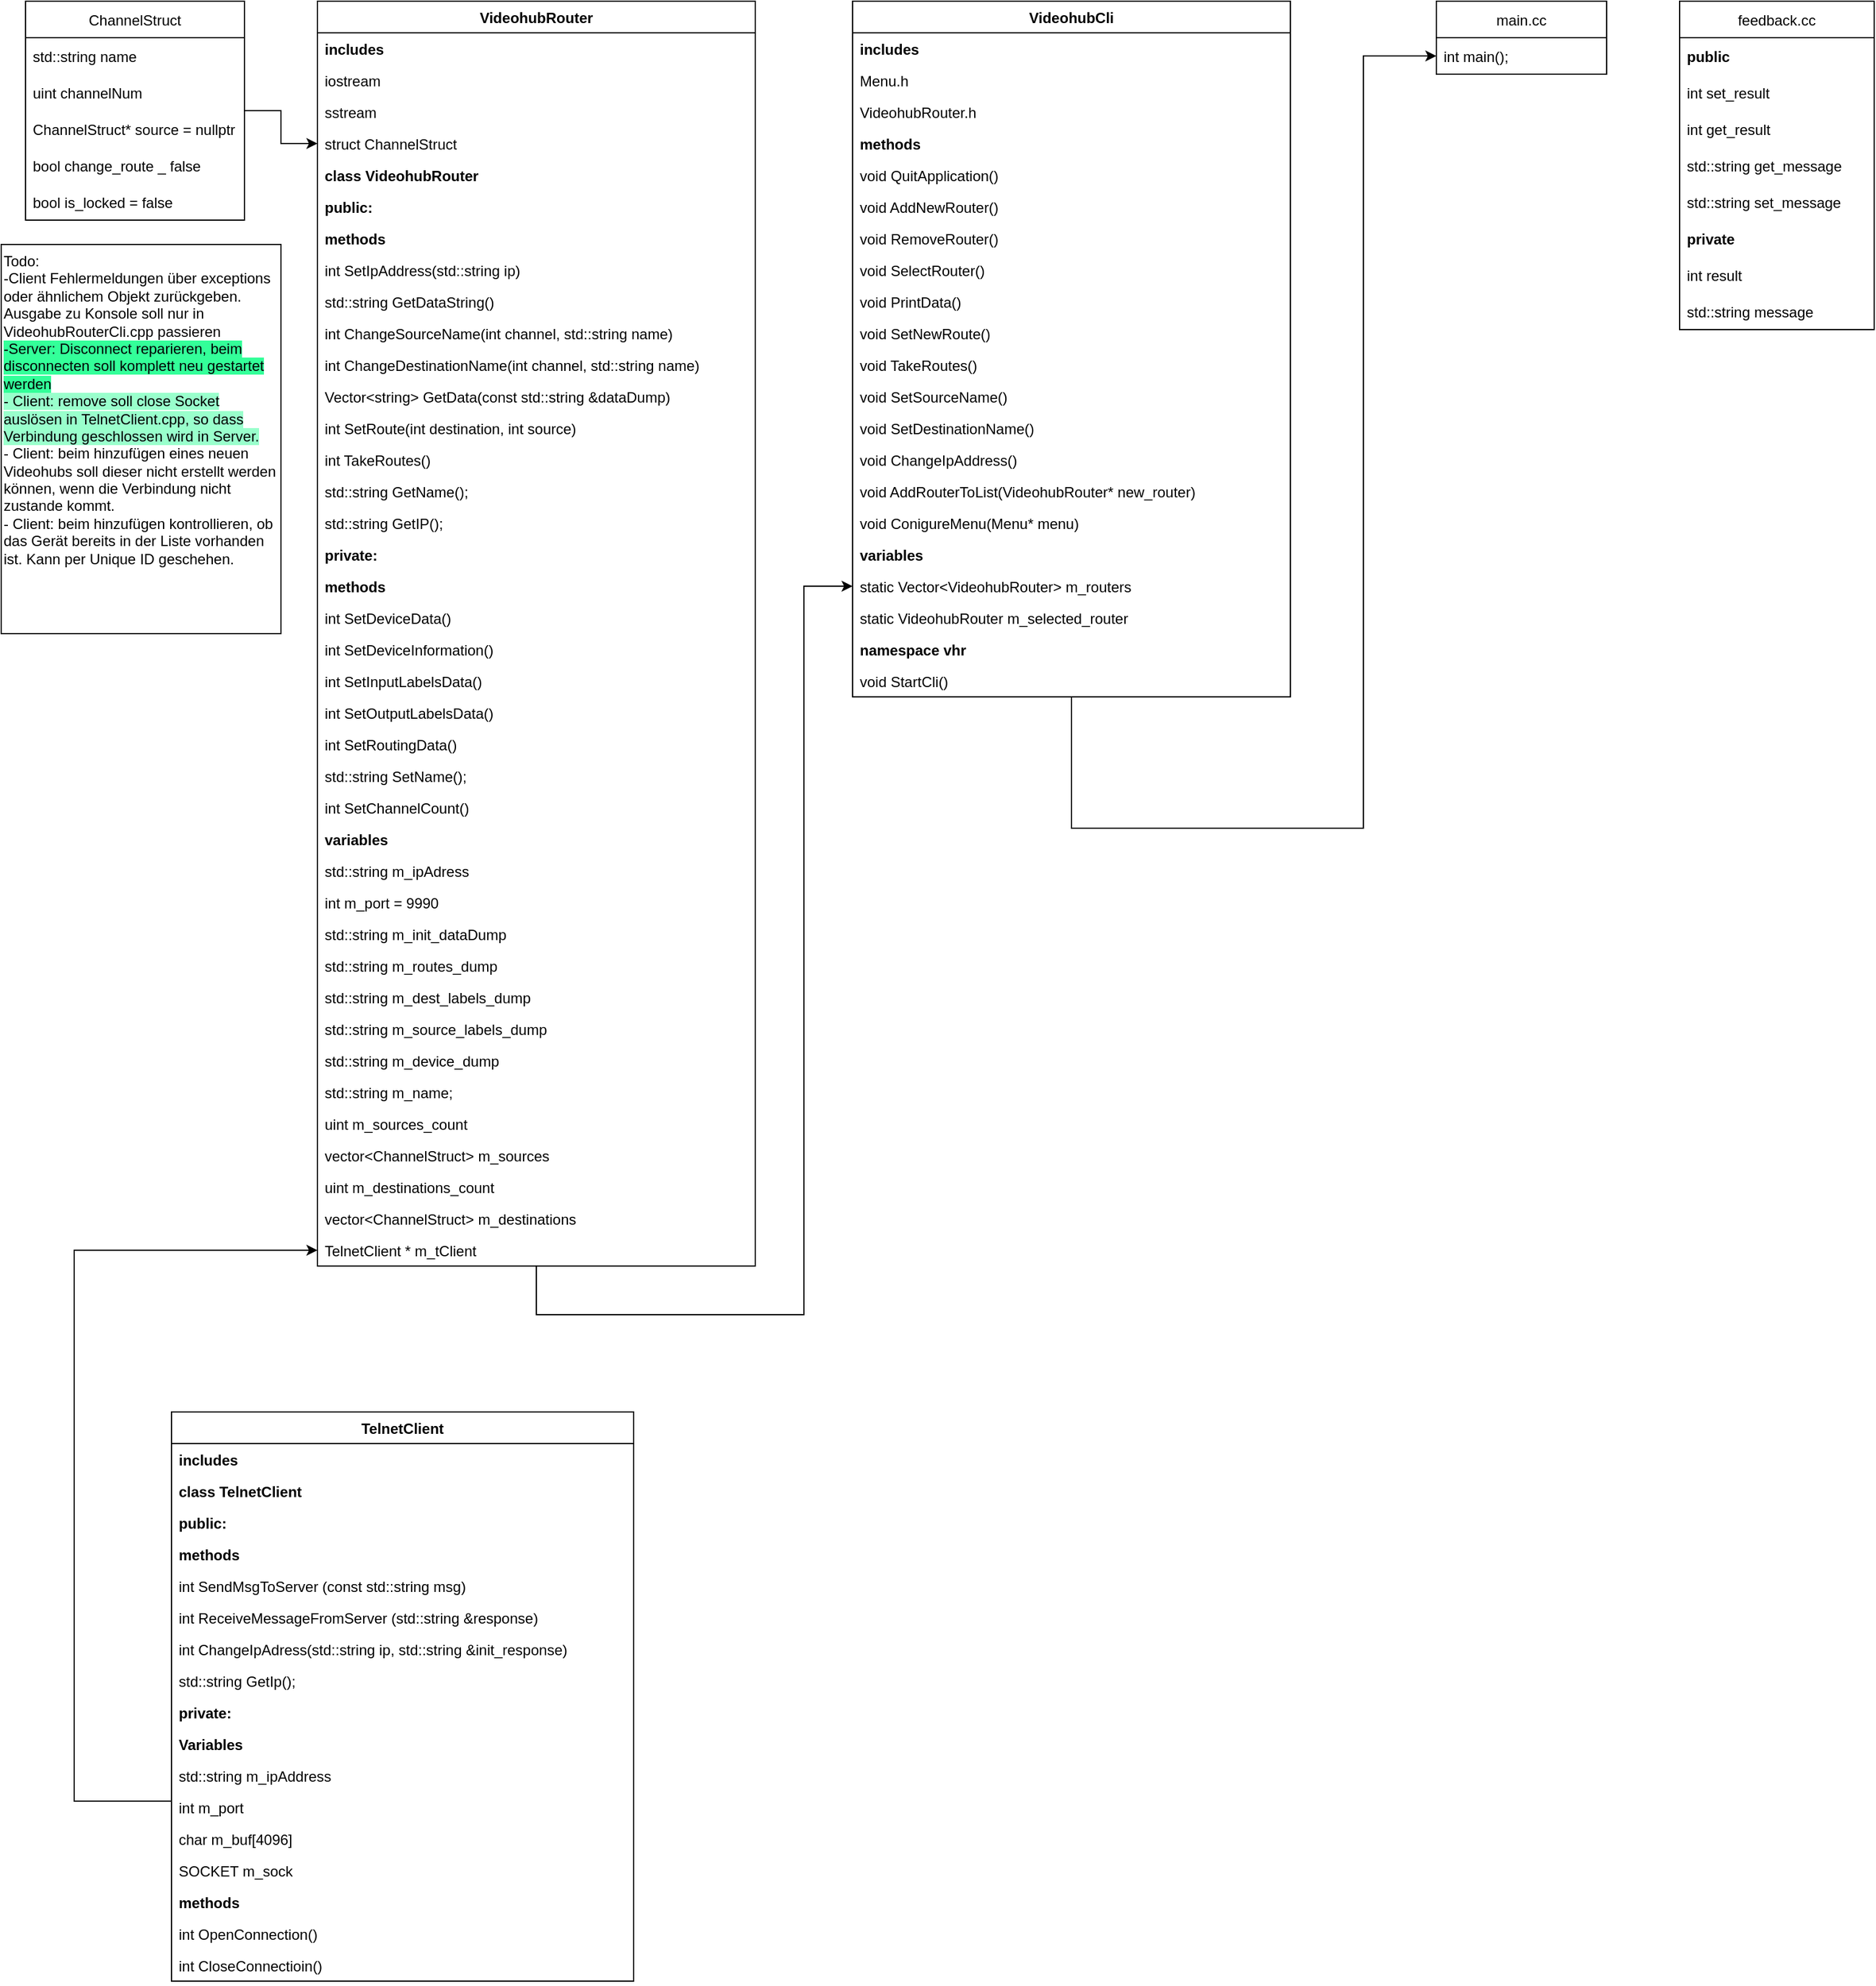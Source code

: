 <mxfile version="16.5.1" type="device"><diagram id="ykU1hyP5thKxNDC0RhFQ" name="Page-1"><mxGraphModel dx="1422" dy="875" grid="1" gridSize="10" guides="1" tooltips="1" connect="1" arrows="1" fold="1" page="1" pageScale="1" pageWidth="1169" pageHeight="827" math="0" shadow="0"><root><mxCell id="0"/><mxCell id="1" parent="0"/><mxCell id="18-_SEhVYtZvqgIXjSBs-38" style="edgeStyle=orthogonalEdgeStyle;rounded=0;orthogonalLoop=1;jettySize=auto;html=1;" parent="1" source="8yOpbQHNtgbXSREpfG2Z-11" target="pxwbifPuT74W0pTxCj95-5" edge="1"><mxGeometry relative="1" as="geometry"><Array as="points"><mxPoint x="460" y="1120"/><mxPoint x="680" y="1120"/><mxPoint x="680" y="521"/></Array></mxGeometry></mxCell><mxCell id="8yOpbQHNtgbXSREpfG2Z-11" value="VideohubRouter" style="swimlane;fontStyle=1;align=center;verticalAlign=top;childLayout=stackLayout;horizontal=1;startSize=26;horizontalStack=0;resizeParent=1;resizeParentMax=0;resizeLast=0;collapsible=1;marginBottom=0;strokeColor=default;" parent="1" vertex="1"><mxGeometry x="280" y="40" width="360" height="1040" as="geometry"/></mxCell><mxCell id="18-_SEhVYtZvqgIXjSBs-16" value="includes" style="text;strokeColor=none;fillColor=none;align=left;verticalAlign=top;spacingLeft=4;spacingRight=4;overflow=hidden;rotatable=0;points=[[0,0.5],[1,0.5]];portConstraint=eastwest;fontStyle=1" parent="8yOpbQHNtgbXSREpfG2Z-11" vertex="1"><mxGeometry y="26" width="360" height="26" as="geometry"/></mxCell><mxCell id="18-_SEhVYtZvqgIXjSBs-17" value="iostream" style="text;strokeColor=none;fillColor=none;align=left;verticalAlign=top;spacingLeft=4;spacingRight=4;overflow=hidden;rotatable=0;points=[[0,0.5],[1,0.5]];portConstraint=eastwest;" parent="8yOpbQHNtgbXSREpfG2Z-11" vertex="1"><mxGeometry y="52" width="360" height="26" as="geometry"/></mxCell><mxCell id="18-_SEhVYtZvqgIXjSBs-18" value="sstream" style="text;strokeColor=none;fillColor=none;align=left;verticalAlign=top;spacingLeft=4;spacingRight=4;overflow=hidden;rotatable=0;points=[[0,0.5],[1,0.5]];portConstraint=eastwest;" parent="8yOpbQHNtgbXSREpfG2Z-11" vertex="1"><mxGeometry y="78" width="360" height="26" as="geometry"/></mxCell><mxCell id="18-_SEhVYtZvqgIXjSBs-36" value="struct ChannelStruct" style="text;strokeColor=none;fillColor=none;align=left;verticalAlign=top;spacingLeft=4;spacingRight=4;overflow=hidden;rotatable=0;points=[[0,0.5],[1,0.5]];portConstraint=eastwest;" parent="8yOpbQHNtgbXSREpfG2Z-11" vertex="1"><mxGeometry y="104" width="360" height="26" as="geometry"/></mxCell><mxCell id="18-_SEhVYtZvqgIXjSBs-15" value="class VideohubRouter" style="text;strokeColor=none;fillColor=none;align=left;verticalAlign=top;spacingLeft=4;spacingRight=4;overflow=hidden;rotatable=0;points=[[0,0.5],[1,0.5]];portConstraint=eastwest;fontStyle=1" parent="8yOpbQHNtgbXSREpfG2Z-11" vertex="1"><mxGeometry y="130" width="360" height="26" as="geometry"/></mxCell><mxCell id="pxwbifPuT74W0pTxCj95-14" value="public:" style="text;strokeColor=none;fillColor=none;align=left;verticalAlign=top;spacingLeft=4;spacingRight=4;overflow=hidden;rotatable=0;points=[[0,0.5],[1,0.5]];portConstraint=eastwest;fontStyle=1" parent="8yOpbQHNtgbXSREpfG2Z-11" vertex="1"><mxGeometry y="156" width="360" height="26" as="geometry"/></mxCell><mxCell id="18-_SEhVYtZvqgIXjSBs-20" value="methods" style="text;strokeColor=none;fillColor=none;align=left;verticalAlign=top;spacingLeft=4;spacingRight=4;overflow=hidden;rotatable=0;points=[[0,0.5],[1,0.5]];portConstraint=eastwest;fontStyle=1" parent="8yOpbQHNtgbXSREpfG2Z-11" vertex="1"><mxGeometry y="182" width="360" height="26" as="geometry"/></mxCell><mxCell id="O0NouLecPmsKj3MVPIk5-7" value="int SetIpAddress(std::string ip)" style="text;strokeColor=none;fillColor=none;align=left;verticalAlign=top;spacingLeft=4;spacingRight=4;overflow=hidden;rotatable=0;points=[[0,0.5],[1,0.5]];portConstraint=eastwest;" parent="8yOpbQHNtgbXSREpfG2Z-11" vertex="1"><mxGeometry y="208" width="360" height="26" as="geometry"/></mxCell><mxCell id="8yOpbQHNtgbXSREpfG2Z-14" value="std::string GetDataString()" style="text;strokeColor=none;fillColor=none;align=left;verticalAlign=top;spacingLeft=4;spacingRight=4;overflow=hidden;rotatable=0;points=[[0,0.5],[1,0.5]];portConstraint=eastwest;" parent="8yOpbQHNtgbXSREpfG2Z-11" vertex="1"><mxGeometry y="234" width="360" height="26" as="geometry"/></mxCell><mxCell id="8yOpbQHNtgbXSREpfG2Z-20" value="int ChangeSourceName(int channel, std::string name)" style="text;strokeColor=none;fillColor=none;align=left;verticalAlign=top;spacingLeft=4;spacingRight=4;overflow=hidden;rotatable=0;points=[[0,0.5],[1,0.5]];portConstraint=eastwest;" parent="8yOpbQHNtgbXSREpfG2Z-11" vertex="1"><mxGeometry y="260" width="360" height="26" as="geometry"/></mxCell><mxCell id="8yOpbQHNtgbXSREpfG2Z-21" value="int ChangeDestinationName(int channel, std::string name)" style="text;strokeColor=none;fillColor=none;align=left;verticalAlign=top;spacingLeft=4;spacingRight=4;overflow=hidden;rotatable=0;points=[[0,0.5],[1,0.5]];portConstraint=eastwest;" parent="8yOpbQHNtgbXSREpfG2Z-11" vertex="1"><mxGeometry y="286" width="360" height="26" as="geometry"/></mxCell><mxCell id="8yOpbQHNtgbXSREpfG2Z-17" value="Vector&lt;string&gt; GetData(const std::string &amp;dataDump)" style="text;strokeColor=none;fillColor=none;align=left;verticalAlign=top;spacingLeft=4;spacingRight=4;overflow=hidden;rotatable=0;points=[[0,0.5],[1,0.5]];portConstraint=eastwest;" parent="8yOpbQHNtgbXSREpfG2Z-11" vertex="1"><mxGeometry y="312" width="360" height="26" as="geometry"/></mxCell><mxCell id="8yOpbQHNtgbXSREpfG2Z-22" value="int SetRoute(int destination, int source)" style="text;strokeColor=none;fillColor=none;align=left;verticalAlign=top;spacingLeft=4;spacingRight=4;overflow=hidden;rotatable=0;points=[[0,0.5],[1,0.5]];portConstraint=eastwest;" parent="8yOpbQHNtgbXSREpfG2Z-11" vertex="1"><mxGeometry y="338" width="360" height="26" as="geometry"/></mxCell><mxCell id="yAgr9NkNMyT6lo6V3sA5-1" value="int TakeRoutes()" style="text;strokeColor=none;fillColor=none;align=left;verticalAlign=top;spacingLeft=4;spacingRight=4;overflow=hidden;rotatable=0;points=[[0,0.5],[1,0.5]];portConstraint=eastwest;" parent="8yOpbQHNtgbXSREpfG2Z-11" vertex="1"><mxGeometry y="364" width="360" height="26" as="geometry"/></mxCell><mxCell id="O0NouLecPmsKj3MVPIk5-5" value="std::string GetName();" style="text;strokeColor=none;fillColor=none;align=left;verticalAlign=top;spacingLeft=4;spacingRight=4;overflow=hidden;rotatable=0;points=[[0,0.5],[1,0.5]];portConstraint=eastwest;" parent="8yOpbQHNtgbXSREpfG2Z-11" vertex="1"><mxGeometry y="390" width="360" height="26" as="geometry"/></mxCell><mxCell id="O0NouLecPmsKj3MVPIk5-6" value="std::string GetIP();" style="text;strokeColor=none;fillColor=none;align=left;verticalAlign=top;spacingLeft=4;spacingRight=4;overflow=hidden;rotatable=0;points=[[0,0.5],[1,0.5]];portConstraint=eastwest;" parent="8yOpbQHNtgbXSREpfG2Z-11" vertex="1"><mxGeometry y="416" width="360" height="26" as="geometry"/></mxCell><mxCell id="pxwbifPuT74W0pTxCj95-12" value="private:" style="text;strokeColor=none;fillColor=none;align=left;verticalAlign=top;spacingLeft=4;spacingRight=4;overflow=hidden;rotatable=0;points=[[0,0.5],[1,0.5]];portConstraint=eastwest;fontStyle=1;horizontal=1;" parent="8yOpbQHNtgbXSREpfG2Z-11" vertex="1"><mxGeometry y="442" width="360" height="26" as="geometry"/></mxCell><mxCell id="18-_SEhVYtZvqgIXjSBs-21" value="methods" style="text;strokeColor=none;fillColor=none;align=left;verticalAlign=top;spacingLeft=4;spacingRight=4;overflow=hidden;rotatable=0;points=[[0,0.5],[1,0.5]];portConstraint=eastwest;fontStyle=1" parent="8yOpbQHNtgbXSREpfG2Z-11" vertex="1"><mxGeometry y="468" width="360" height="26" as="geometry"/></mxCell><mxCell id="O0NouLecPmsKj3MVPIk5-8" value="int SetDeviceData()" style="text;strokeColor=none;fillColor=none;align=left;verticalAlign=top;spacingLeft=4;spacingRight=4;overflow=hidden;rotatable=0;points=[[0,0.5],[1,0.5]];portConstraint=eastwest;" parent="8yOpbQHNtgbXSREpfG2Z-11" vertex="1"><mxGeometry y="494" width="360" height="26" as="geometry"/></mxCell><mxCell id="8yOpbQHNtgbXSREpfG2Z-19" value="int SetDeviceInformation()   " style="text;strokeColor=none;fillColor=none;align=left;verticalAlign=top;spacingLeft=4;spacingRight=4;overflow=hidden;rotatable=0;points=[[0,0.5],[1,0.5]];portConstraint=eastwest;" parent="8yOpbQHNtgbXSREpfG2Z-11" vertex="1"><mxGeometry y="520" width="360" height="26" as="geometry"/></mxCell><mxCell id="8yOpbQHNtgbXSREpfG2Z-18" value="int SetInputLabelsData()    " style="text;strokeColor=none;fillColor=none;align=left;verticalAlign=top;spacingLeft=4;spacingRight=4;overflow=hidden;rotatable=0;points=[[0,0.5],[1,0.5]];portConstraint=eastwest;" parent="8yOpbQHNtgbXSREpfG2Z-11" vertex="1"><mxGeometry y="546" width="360" height="26" as="geometry"/></mxCell><mxCell id="O0NouLecPmsKj3MVPIk5-3" value="int SetOutputLabelsData()" style="text;strokeColor=none;fillColor=none;align=left;verticalAlign=top;spacingLeft=4;spacingRight=4;overflow=hidden;rotatable=0;points=[[0,0.5],[1,0.5]];portConstraint=eastwest;" parent="8yOpbQHNtgbXSREpfG2Z-11" vertex="1"><mxGeometry y="572" width="360" height="26" as="geometry"/></mxCell><mxCell id="KjCeIIz_0rtk9NLpmSg2-22" value="int SetRoutingData()" style="text;strokeColor=none;fillColor=none;align=left;verticalAlign=top;spacingLeft=4;spacingRight=4;overflow=hidden;rotatable=0;points=[[0,0.5],[1,0.5]];portConstraint=eastwest;" parent="8yOpbQHNtgbXSREpfG2Z-11" vertex="1"><mxGeometry y="598" width="360" height="26" as="geometry"/></mxCell><mxCell id="O0NouLecPmsKj3MVPIk5-4" value="std::string SetName();" style="text;strokeColor=none;fillColor=none;align=left;verticalAlign=top;spacingLeft=4;spacingRight=4;overflow=hidden;rotatable=0;points=[[0,0.5],[1,0.5]];portConstraint=eastwest;" parent="8yOpbQHNtgbXSREpfG2Z-11" vertex="1"><mxGeometry y="624" width="360" height="26" as="geometry"/></mxCell><mxCell id="ev2O1Qmvms9-q4OphPrt-3" value="int SetChannelCount()" style="text;strokeColor=none;fillColor=none;align=left;verticalAlign=top;spacingLeft=4;spacingRight=4;overflow=hidden;rotatable=0;points=[[0,0.5],[1,0.5]];portConstraint=eastwest;" parent="8yOpbQHNtgbXSREpfG2Z-11" vertex="1"><mxGeometry y="650" width="360" height="26" as="geometry"/></mxCell><mxCell id="18-_SEhVYtZvqgIXjSBs-19" value="variables" style="text;strokeColor=none;fillColor=none;align=left;verticalAlign=top;spacingLeft=4;spacingRight=4;overflow=hidden;rotatable=0;points=[[0,0.5],[1,0.5]];portConstraint=eastwest;fontStyle=1" parent="8yOpbQHNtgbXSREpfG2Z-11" vertex="1"><mxGeometry y="676" width="360" height="26" as="geometry"/></mxCell><mxCell id="8yOpbQHNtgbXSREpfG2Z-16" value="std::string m_ipAdress" style="text;strokeColor=none;fillColor=none;align=left;verticalAlign=top;spacingLeft=4;spacingRight=4;overflow=hidden;rotatable=0;points=[[0,0.5],[1,0.5]];portConstraint=eastwest;" parent="8yOpbQHNtgbXSREpfG2Z-11" vertex="1"><mxGeometry y="702" width="360" height="26" as="geometry"/></mxCell><mxCell id="18-_SEhVYtZvqgIXjSBs-22" value="int m_port = 9990" style="text;strokeColor=none;fillColor=none;align=left;verticalAlign=top;spacingLeft=4;spacingRight=4;overflow=hidden;rotatable=0;points=[[0,0.5],[1,0.5]];portConstraint=eastwest;" parent="8yOpbQHNtgbXSREpfG2Z-11" vertex="1"><mxGeometry y="728" width="360" height="26" as="geometry"/></mxCell><mxCell id="pxwbifPuT74W0pTxCj95-10" value="std::string m_init_dataDump" style="text;strokeColor=none;fillColor=none;align=left;verticalAlign=top;spacingLeft=4;spacingRight=4;overflow=hidden;rotatable=0;points=[[0,0.5],[1,0.5]];portConstraint=eastwest;" parent="8yOpbQHNtgbXSREpfG2Z-11" vertex="1"><mxGeometry y="754" width="360" height="26" as="geometry"/></mxCell><mxCell id="18-_SEhVYtZvqgIXjSBs-23" value="std::string m_routes_dump" style="text;strokeColor=none;fillColor=none;align=left;verticalAlign=top;spacingLeft=4;spacingRight=4;overflow=hidden;rotatable=0;points=[[0,0.5],[1,0.5]];portConstraint=eastwest;" parent="8yOpbQHNtgbXSREpfG2Z-11" vertex="1"><mxGeometry y="780" width="360" height="26" as="geometry"/></mxCell><mxCell id="18-_SEhVYtZvqgIXjSBs-24" value="std::string m_dest_labels_dump" style="text;strokeColor=none;fillColor=none;align=left;verticalAlign=top;spacingLeft=4;spacingRight=4;overflow=hidden;rotatable=0;points=[[0,0.5],[1,0.5]];portConstraint=eastwest;" parent="8yOpbQHNtgbXSREpfG2Z-11" vertex="1"><mxGeometry y="806" width="360" height="26" as="geometry"/></mxCell><mxCell id="18-_SEhVYtZvqgIXjSBs-25" value="std::string m_source_labels_dump" style="text;strokeColor=none;fillColor=none;align=left;verticalAlign=top;spacingLeft=4;spacingRight=4;overflow=hidden;rotatable=0;points=[[0,0.5],[1,0.5]];portConstraint=eastwest;" parent="8yOpbQHNtgbXSREpfG2Z-11" vertex="1"><mxGeometry y="832" width="360" height="26" as="geometry"/></mxCell><mxCell id="18-_SEhVYtZvqgIXjSBs-26" value="std::string m_device_dump" style="text;strokeColor=none;fillColor=none;align=left;verticalAlign=top;spacingLeft=4;spacingRight=4;overflow=hidden;rotatable=0;points=[[0,0.5],[1,0.5]];portConstraint=eastwest;" parent="8yOpbQHNtgbXSREpfG2Z-11" vertex="1"><mxGeometry y="858" width="360" height="26" as="geometry"/></mxCell><mxCell id="O0NouLecPmsKj3MVPIk5-2" value="std::string m_name;" style="text;strokeColor=none;fillColor=none;align=left;verticalAlign=top;spacingLeft=4;spacingRight=4;overflow=hidden;rotatable=0;points=[[0,0.5],[1,0.5]];portConstraint=eastwest;" parent="8yOpbQHNtgbXSREpfG2Z-11" vertex="1"><mxGeometry y="884" width="360" height="26" as="geometry"/></mxCell><mxCell id="O0NouLecPmsKj3MVPIk5-1" value="uint m_sources_count" style="text;strokeColor=none;fillColor=none;align=left;verticalAlign=top;spacingLeft=4;spacingRight=4;overflow=hidden;rotatable=0;points=[[0,0.5],[1,0.5]];portConstraint=eastwest;" parent="8yOpbQHNtgbXSREpfG2Z-11" vertex="1"><mxGeometry y="910" width="360" height="26" as="geometry"/></mxCell><mxCell id="8yOpbQHNtgbXSREpfG2Z-12" value="vector&lt;ChannelStruct&gt; m_sources" style="text;strokeColor=none;fillColor=none;align=left;verticalAlign=top;spacingLeft=4;spacingRight=4;overflow=hidden;rotatable=0;points=[[0,0.5],[1,0.5]];portConstraint=eastwest;" parent="8yOpbQHNtgbXSREpfG2Z-11" vertex="1"><mxGeometry y="936" width="360" height="26" as="geometry"/></mxCell><mxCell id="18-_SEhVYtZvqgIXjSBs-27" value="uint m_destinations_count" style="text;strokeColor=none;fillColor=none;align=left;verticalAlign=top;spacingLeft=4;spacingRight=4;overflow=hidden;rotatable=0;points=[[0,0.5],[1,0.5]];portConstraint=eastwest;" parent="8yOpbQHNtgbXSREpfG2Z-11" vertex="1"><mxGeometry y="962" width="360" height="26" as="geometry"/></mxCell><mxCell id="8yOpbQHNtgbXSREpfG2Z-15" value="vector&lt;ChannelStruct&gt; m_destinations" style="text;strokeColor=none;fillColor=none;align=left;verticalAlign=top;spacingLeft=4;spacingRight=4;overflow=hidden;rotatable=0;points=[[0,0.5],[1,0.5]];portConstraint=eastwest;" parent="8yOpbQHNtgbXSREpfG2Z-11" vertex="1"><mxGeometry y="988" width="360" height="26" as="geometry"/></mxCell><mxCell id="KjCeIIz_0rtk9NLpmSg2-1" value="TelnetClient * m_tClient" style="text;strokeColor=none;fillColor=none;align=left;verticalAlign=top;spacingLeft=4;spacingRight=4;overflow=hidden;rotatable=0;points=[[0,0.5],[1,0.5]];portConstraint=eastwest;" parent="8yOpbQHNtgbXSREpfG2Z-11" vertex="1"><mxGeometry y="1014" width="360" height="26" as="geometry"/></mxCell><mxCell id="TjM9CQ6Uu7dQB8Ya_MV4-5" style="edgeStyle=orthogonalEdgeStyle;rounded=0;orthogonalLoop=1;jettySize=auto;html=1;" parent="1" source="pxwbifPuT74W0pTxCj95-4" target="TjM9CQ6Uu7dQB8Ya_MV4-4" edge="1"><mxGeometry relative="1" as="geometry"><mxPoint x="900" y="210" as="targetPoint"/><Array as="points"><mxPoint x="900" y="720"/><mxPoint x="1140" y="720"/><mxPoint x="1140" y="85"/></Array></mxGeometry></mxCell><mxCell id="pxwbifPuT74W0pTxCj95-4" value="VideohubCli" style="swimlane;fontStyle=1;align=center;verticalAlign=top;childLayout=stackLayout;horizontal=1;startSize=26;horizontalStack=0;resizeParent=1;resizeParentMax=0;resizeLast=0;collapsible=1;marginBottom=0;" parent="1" vertex="1"><mxGeometry x="720" y="40" width="360" height="572" as="geometry"/></mxCell><mxCell id="18-_SEhVYtZvqgIXjSBs-12" value="includes" style="text;strokeColor=none;fillColor=none;align=left;verticalAlign=top;spacingLeft=4;spacingRight=4;overflow=hidden;rotatable=0;points=[[0,0.5],[1,0.5]];portConstraint=eastwest;fontStyle=1" parent="pxwbifPuT74W0pTxCj95-4" vertex="1"><mxGeometry y="26" width="360" height="26" as="geometry"/></mxCell><mxCell id="18-_SEhVYtZvqgIXjSBs-14" value="Menu.h" style="text;strokeColor=none;fillColor=none;align=left;verticalAlign=top;spacingLeft=4;spacingRight=4;overflow=hidden;rotatable=0;points=[[0,0.5],[1,0.5]];portConstraint=eastwest;" parent="pxwbifPuT74W0pTxCj95-4" vertex="1"><mxGeometry y="52" width="360" height="26" as="geometry"/></mxCell><mxCell id="18-_SEhVYtZvqgIXjSBs-13" value="VideohubRouter.h" style="text;strokeColor=none;fillColor=none;align=left;verticalAlign=top;spacingLeft=4;spacingRight=4;overflow=hidden;rotatable=0;points=[[0,0.5],[1,0.5]];portConstraint=eastwest;" parent="pxwbifPuT74W0pTxCj95-4" vertex="1"><mxGeometry y="78" width="360" height="26" as="geometry"/></mxCell><mxCell id="18-_SEhVYtZvqgIXjSBs-9" value="methods" style="text;strokeColor=none;fillColor=none;align=left;verticalAlign=top;spacingLeft=4;spacingRight=4;overflow=hidden;rotatable=0;points=[[0,0.5],[1,0.5]];portConstraint=eastwest;fontStyle=1" parent="pxwbifPuT74W0pTxCj95-4" vertex="1"><mxGeometry y="104" width="360" height="26" as="geometry"/></mxCell><mxCell id="18-_SEhVYtZvqgIXjSBs-8" value="void QuitApplication()" style="text;strokeColor=none;fillColor=none;align=left;verticalAlign=top;spacingLeft=4;spacingRight=4;overflow=hidden;rotatable=0;points=[[0,0.5],[1,0.5]];portConstraint=eastwest;" parent="pxwbifPuT74W0pTxCj95-4" vertex="1"><mxGeometry y="130" width="360" height="26" as="geometry"/></mxCell><mxCell id="pxwbifPuT74W0pTxCj95-8" value="void AddNewRouter()" style="text;strokeColor=none;fillColor=none;align=left;verticalAlign=top;spacingLeft=4;spacingRight=4;overflow=hidden;rotatable=0;points=[[0,0.5],[1,0.5]];portConstraint=eastwest;" parent="pxwbifPuT74W0pTxCj95-4" vertex="1"><mxGeometry y="156" width="360" height="26" as="geometry"/></mxCell><mxCell id="yAgr9NkNMyT6lo6V3sA5-4" value="void RemoveRouter()" style="text;strokeColor=none;fillColor=none;align=left;verticalAlign=top;spacingLeft=4;spacingRight=4;overflow=hidden;rotatable=0;points=[[0,0.5],[1,0.5]];portConstraint=eastwest;" parent="pxwbifPuT74W0pTxCj95-4" vertex="1"><mxGeometry y="182" width="360" height="26" as="geometry"/></mxCell><mxCell id="KjCeIIz_0rtk9NLpmSg2-17" value="void SelectRouter()" style="text;strokeColor=none;fillColor=none;align=left;verticalAlign=top;spacingLeft=4;spacingRight=4;overflow=hidden;rotatable=0;points=[[0,0.5],[1,0.5]];portConstraint=eastwest;" parent="pxwbifPuT74W0pTxCj95-4" vertex="1"><mxGeometry y="208" width="360" height="26" as="geometry"/></mxCell><mxCell id="pxwbifPuT74W0pTxCj95-7" value="void PrintData()" style="text;strokeColor=none;fillColor=none;align=left;verticalAlign=top;spacingLeft=4;spacingRight=4;overflow=hidden;rotatable=0;points=[[0,0.5],[1,0.5]];portConstraint=eastwest;" parent="pxwbifPuT74W0pTxCj95-4" vertex="1"><mxGeometry y="234" width="360" height="26" as="geometry"/></mxCell><mxCell id="yAgr9NkNMyT6lo6V3sA5-2" value="void SetNewRoute()" style="text;strokeColor=none;fillColor=none;align=left;verticalAlign=top;spacingLeft=4;spacingRight=4;overflow=hidden;rotatable=0;points=[[0,0.5],[1,0.5]];portConstraint=eastwest;" parent="pxwbifPuT74W0pTxCj95-4" vertex="1"><mxGeometry y="260" width="360" height="26" as="geometry"/></mxCell><mxCell id="ev2O1Qmvms9-q4OphPrt-4" value="void TakeRoutes()" style="text;align=left;verticalAlign=top;spacingLeft=4;spacingRight=4;overflow=hidden;rotatable=0;points=[[0,0.5],[1,0.5]];portConstraint=eastwest;" parent="pxwbifPuT74W0pTxCj95-4" vertex="1"><mxGeometry y="286" width="360" height="26" as="geometry"/></mxCell><mxCell id="KjCeIIz_0rtk9NLpmSg2-18" value="void SetSourceName()" style="text;strokeColor=none;fillColor=none;align=left;verticalAlign=top;spacingLeft=4;spacingRight=4;overflow=hidden;rotatable=0;points=[[0,0.5],[1,0.5]];portConstraint=eastwest;" parent="pxwbifPuT74W0pTxCj95-4" vertex="1"><mxGeometry y="312" width="360" height="26" as="geometry"/></mxCell><mxCell id="KjCeIIz_0rtk9NLpmSg2-19" value="void SetDestinationName()" style="text;strokeColor=none;fillColor=none;align=left;verticalAlign=top;spacingLeft=4;spacingRight=4;overflow=hidden;rotatable=0;points=[[0,0.5],[1,0.5]];portConstraint=eastwest;" parent="pxwbifPuT74W0pTxCj95-4" vertex="1"><mxGeometry y="338" width="360" height="26" as="geometry"/></mxCell><mxCell id="ev2O1Qmvms9-q4OphPrt-1" value="void ChangeIpAddress()" style="text;strokeColor=none;fillColor=none;align=left;verticalAlign=top;spacingLeft=4;spacingRight=4;overflow=hidden;rotatable=0;points=[[0,0.5],[1,0.5]];portConstraint=eastwest;" parent="pxwbifPuT74W0pTxCj95-4" vertex="1"><mxGeometry y="364" width="360" height="26" as="geometry"/></mxCell><mxCell id="18-_SEhVYtZvqgIXjSBs-4" value="void AddRouterToList(VideohubRouter* new_router)" style="text;strokeColor=none;fillColor=none;align=left;verticalAlign=top;spacingLeft=4;spacingRight=4;overflow=hidden;rotatable=0;points=[[0,0.5],[1,0.5]];portConstraint=eastwest;" parent="pxwbifPuT74W0pTxCj95-4" vertex="1"><mxGeometry y="390" width="360" height="26" as="geometry"/></mxCell><mxCell id="18-_SEhVYtZvqgIXjSBs-5" value="void ConigureMenu(Menu* menu)" style="text;strokeColor=none;fillColor=none;align=left;verticalAlign=top;spacingLeft=4;spacingRight=4;overflow=hidden;rotatable=0;points=[[0,0.5],[1,0.5]];portConstraint=eastwest;" parent="pxwbifPuT74W0pTxCj95-4" vertex="1"><mxGeometry y="416" width="360" height="26" as="geometry"/></mxCell><mxCell id="18-_SEhVYtZvqgIXjSBs-10" value="variables" style="text;strokeColor=none;fillColor=none;align=left;verticalAlign=top;spacingLeft=4;spacingRight=4;overflow=hidden;rotatable=0;points=[[0,0.5],[1,0.5]];portConstraint=eastwest;fontStyle=1" parent="pxwbifPuT74W0pTxCj95-4" vertex="1"><mxGeometry y="442" width="360" height="26" as="geometry"/></mxCell><mxCell id="pxwbifPuT74W0pTxCj95-5" value="static Vector&lt;VideohubRouter&gt; m_routers" style="text;strokeColor=none;fillColor=none;align=left;verticalAlign=top;spacingLeft=4;spacingRight=4;overflow=hidden;rotatable=0;points=[[0,0.5],[1,0.5]];portConstraint=eastwest;" parent="pxwbifPuT74W0pTxCj95-4" vertex="1"><mxGeometry y="468" width="360" height="26" as="geometry"/></mxCell><mxCell id="18-_SEhVYtZvqgIXjSBs-6" value="static VideohubRouter m_selected_router" style="text;strokeColor=none;fillColor=none;align=left;verticalAlign=top;spacingLeft=4;spacingRight=4;overflow=hidden;rotatable=0;points=[[0,0.5],[1,0.5]];portConstraint=eastwest;" parent="pxwbifPuT74W0pTxCj95-4" vertex="1"><mxGeometry y="494" width="360" height="26" as="geometry"/></mxCell><mxCell id="18-_SEhVYtZvqgIXjSBs-11" value="namespace vhr" style="text;strokeColor=none;fillColor=none;align=left;verticalAlign=top;spacingLeft=4;spacingRight=4;overflow=hidden;rotatable=0;points=[[0,0.5],[1,0.5]];portConstraint=eastwest;fontStyle=1" parent="pxwbifPuT74W0pTxCj95-4" vertex="1"><mxGeometry y="520" width="360" height="26" as="geometry"/></mxCell><mxCell id="18-_SEhVYtZvqgIXjSBs-7" value="void StartCli()" style="text;strokeColor=none;fillColor=none;align=left;verticalAlign=top;spacingLeft=4;spacingRight=4;overflow=hidden;rotatable=0;points=[[0,0.5],[1,0.5]];portConstraint=eastwest;" parent="pxwbifPuT74W0pTxCj95-4" vertex="1"><mxGeometry y="546" width="360" height="26" as="geometry"/></mxCell><mxCell id="18-_SEhVYtZvqgIXjSBs-39" style="edgeStyle=orthogonalEdgeStyle;rounded=0;orthogonalLoop=1;jettySize=auto;html=1;" parent="1" source="KjCeIIz_0rtk9NLpmSg2-2" target="KjCeIIz_0rtk9NLpmSg2-1" edge="1"><mxGeometry relative="1" as="geometry"><Array as="points"><mxPoint x="350" y="1520"/><mxPoint x="80" y="1520"/><mxPoint x="80" y="1067"/></Array></mxGeometry></mxCell><mxCell id="KjCeIIz_0rtk9NLpmSg2-2" value="TelnetClient" style="swimlane;fontStyle=1;align=center;verticalAlign=top;childLayout=stackLayout;horizontal=1;startSize=26;horizontalStack=0;resizeParent=1;resizeParentMax=0;resizeLast=0;collapsible=1;marginBottom=0;" parent="1" vertex="1"><mxGeometry x="160" y="1200" width="380" height="468" as="geometry"/></mxCell><mxCell id="18-_SEhVYtZvqgIXjSBs-47" value="includes" style="text;strokeColor=none;fillColor=none;align=left;verticalAlign=top;spacingLeft=4;spacingRight=4;overflow=hidden;rotatable=0;points=[[0,0.5],[1,0.5]];portConstraint=eastwest;fontStyle=1" parent="KjCeIIz_0rtk9NLpmSg2-2" vertex="1"><mxGeometry y="26" width="380" height="26" as="geometry"/></mxCell><mxCell id="18-_SEhVYtZvqgIXjSBs-40" value="class TelnetClient" style="text;strokeColor=none;fillColor=none;align=left;verticalAlign=top;spacingLeft=4;spacingRight=4;overflow=hidden;rotatable=0;points=[[0,0.5],[1,0.5]];portConstraint=eastwest;fontStyle=1" parent="KjCeIIz_0rtk9NLpmSg2-2" vertex="1"><mxGeometry y="52" width="380" height="26" as="geometry"/></mxCell><mxCell id="KjCeIIz_0rtk9NLpmSg2-5" value="public:" style="text;strokeColor=none;fillColor=none;align=left;verticalAlign=top;spacingLeft=4;spacingRight=4;overflow=hidden;rotatable=0;points=[[0,0.5],[1,0.5]];portConstraint=eastwest;fontStyle=1" parent="KjCeIIz_0rtk9NLpmSg2-2" vertex="1"><mxGeometry y="78" width="380" height="26" as="geometry"/></mxCell><mxCell id="18-_SEhVYtZvqgIXjSBs-41" value="methods" style="text;strokeColor=none;fillColor=none;align=left;verticalAlign=top;spacingLeft=4;spacingRight=4;overflow=hidden;rotatable=0;points=[[0,0.5],[1,0.5]];portConstraint=eastwest;fontStyle=1" parent="KjCeIIz_0rtk9NLpmSg2-2" vertex="1"><mxGeometry y="104" width="380" height="26" as="geometry"/></mxCell><mxCell id="KjCeIIz_0rtk9NLpmSg2-9" value="int SendMsgToServer (const std::string msg)" style="text;strokeColor=none;fillColor=none;align=left;verticalAlign=top;spacingLeft=4;spacingRight=4;overflow=hidden;rotatable=0;points=[[0,0.5],[1,0.5]];portConstraint=eastwest;" parent="KjCeIIz_0rtk9NLpmSg2-2" vertex="1"><mxGeometry y="130" width="380" height="26" as="geometry"/></mxCell><mxCell id="18-_SEhVYtZvqgIXjSBs-48" value="int ReceiveMessageFromServer (std::string &amp;response)" style="text;strokeColor=none;fillColor=none;align=left;verticalAlign=top;spacingLeft=4;spacingRight=4;overflow=hidden;rotatable=0;points=[[0,0.5],[1,0.5]];portConstraint=eastwest;" parent="KjCeIIz_0rtk9NLpmSg2-2" vertex="1"><mxGeometry y="156" width="380" height="26" as="geometry"/></mxCell><mxCell id="ev2O1Qmvms9-q4OphPrt-2" value="int ChangeIpAdress(std::string ip, std::string &amp;init_response)" style="text;strokeColor=none;fillColor=none;align=left;verticalAlign=top;spacingLeft=4;spacingRight=4;overflow=hidden;rotatable=0;points=[[0,0.5],[1,0.5]];portConstraint=eastwest;" parent="KjCeIIz_0rtk9NLpmSg2-2" vertex="1"><mxGeometry y="182" width="380" height="26" as="geometry"/></mxCell><mxCell id="18-_SEhVYtZvqgIXjSBs-49" value="std::string GetIp();" style="text;strokeColor=none;fillColor=none;align=left;verticalAlign=top;spacingLeft=4;spacingRight=4;overflow=hidden;rotatable=0;points=[[0,0.5],[1,0.5]];portConstraint=eastwest;" parent="KjCeIIz_0rtk9NLpmSg2-2" vertex="1"><mxGeometry y="208" width="380" height="26" as="geometry"/></mxCell><mxCell id="KjCeIIz_0rtk9NLpmSg2-13" value="private:" style="text;strokeColor=none;fillColor=none;align=left;verticalAlign=top;spacingLeft=4;spacingRight=4;overflow=hidden;rotatable=0;points=[[0,0.5],[1,0.5]];portConstraint=eastwest;fontStyle=1" parent="KjCeIIz_0rtk9NLpmSg2-2" vertex="1"><mxGeometry y="234" width="380" height="26" as="geometry"/></mxCell><mxCell id="18-_SEhVYtZvqgIXjSBs-43" value="Variables" style="text;strokeColor=none;fillColor=none;align=left;verticalAlign=top;spacingLeft=4;spacingRight=4;overflow=hidden;rotatable=0;points=[[0,0.5],[1,0.5]];portConstraint=eastwest;fontStyle=1" parent="KjCeIIz_0rtk9NLpmSg2-2" vertex="1"><mxGeometry y="260" width="380" height="26" as="geometry"/></mxCell><mxCell id="KjCeIIz_0rtk9NLpmSg2-11" value="std::string m_ipAddress" style="text;strokeColor=none;fillColor=none;align=left;verticalAlign=top;spacingLeft=4;spacingRight=4;overflow=hidden;rotatable=0;points=[[0,0.5],[1,0.5]];portConstraint=eastwest;" parent="KjCeIIz_0rtk9NLpmSg2-2" vertex="1"><mxGeometry y="286" width="380" height="26" as="geometry"/></mxCell><mxCell id="KjCeIIz_0rtk9NLpmSg2-12" value="int m_port" style="text;strokeColor=none;fillColor=none;align=left;verticalAlign=top;spacingLeft=4;spacingRight=4;overflow=hidden;rotatable=0;points=[[0,0.5],[1,0.5]];portConstraint=eastwest;" parent="KjCeIIz_0rtk9NLpmSg2-2" vertex="1"><mxGeometry y="312" width="380" height="26" as="geometry"/></mxCell><mxCell id="18-_SEhVYtZvqgIXjSBs-45" value="char m_buf[4096]" style="text;strokeColor=none;fillColor=none;align=left;verticalAlign=top;spacingLeft=4;spacingRight=4;overflow=hidden;rotatable=0;points=[[0,0.5],[1,0.5]];portConstraint=eastwest;" parent="KjCeIIz_0rtk9NLpmSg2-2" vertex="1"><mxGeometry y="338" width="380" height="26" as="geometry"/></mxCell><mxCell id="18-_SEhVYtZvqgIXjSBs-46" value="SOCKET m_sock" style="text;strokeColor=none;fillColor=none;align=left;verticalAlign=top;spacingLeft=4;spacingRight=4;overflow=hidden;rotatable=0;points=[[0,0.5],[1,0.5]];portConstraint=eastwest;" parent="KjCeIIz_0rtk9NLpmSg2-2" vertex="1"><mxGeometry y="364" width="380" height="26" as="geometry"/></mxCell><mxCell id="18-_SEhVYtZvqgIXjSBs-42" value="methods" style="text;strokeColor=none;fillColor=none;align=left;verticalAlign=top;spacingLeft=4;spacingRight=4;overflow=hidden;rotatable=0;points=[[0,0.5],[1,0.5]];portConstraint=eastwest;fontStyle=1" parent="KjCeIIz_0rtk9NLpmSg2-2" vertex="1"><mxGeometry y="390" width="380" height="26" as="geometry"/></mxCell><mxCell id="KjCeIIz_0rtk9NLpmSg2-14" value="int OpenConnection()" style="text;strokeColor=none;fillColor=none;align=left;verticalAlign=top;spacingLeft=4;spacingRight=4;overflow=hidden;rotatable=0;points=[[0,0.5],[1,0.5]];portConstraint=eastwest;" parent="KjCeIIz_0rtk9NLpmSg2-2" vertex="1"><mxGeometry y="416" width="380" height="26" as="geometry"/></mxCell><mxCell id="KjCeIIz_0rtk9NLpmSg2-16" value="int CloseConnectioin()" style="text;strokeColor=none;fillColor=none;align=left;verticalAlign=top;spacingLeft=4;spacingRight=4;overflow=hidden;rotatable=0;points=[[0,0.5],[1,0.5]];portConstraint=eastwest;" parent="KjCeIIz_0rtk9NLpmSg2-2" vertex="1"><mxGeometry y="442" width="380" height="26" as="geometry"/></mxCell><mxCell id="TjM9CQ6Uu7dQB8Ya_MV4-1" value="main.cc" style="swimlane;fontStyle=0;childLayout=stackLayout;horizontal=1;startSize=30;horizontalStack=0;resizeParent=1;resizeParentMax=0;resizeLast=0;collapsible=1;marginBottom=0;" parent="1" vertex="1"><mxGeometry x="1200" y="40" width="140" height="60" as="geometry"/></mxCell><mxCell id="TjM9CQ6Uu7dQB8Ya_MV4-4" value="int main();" style="text;strokeColor=none;fillColor=none;align=left;verticalAlign=middle;spacingLeft=4;spacingRight=4;overflow=hidden;points=[[0,0.5],[1,0.5]];portConstraint=eastwest;rotatable=0;" parent="TjM9CQ6Uu7dQB8Ya_MV4-1" vertex="1"><mxGeometry y="30" width="140" height="30" as="geometry"/></mxCell><mxCell id="18-_SEhVYtZvqgIXjSBs-37" style="edgeStyle=orthogonalEdgeStyle;rounded=0;orthogonalLoop=1;jettySize=auto;html=1;" parent="1" source="18-_SEhVYtZvqgIXjSBs-28" target="18-_SEhVYtZvqgIXjSBs-36" edge="1"><mxGeometry relative="1" as="geometry"/></mxCell><mxCell id="18-_SEhVYtZvqgIXjSBs-28" value="ChannelStruct" style="swimlane;fontStyle=0;childLayout=stackLayout;horizontal=1;startSize=30;horizontalStack=0;resizeParent=1;resizeParentMax=0;resizeLast=0;collapsible=1;marginBottom=0;" parent="1" vertex="1"><mxGeometry x="40" y="40" width="180" height="180" as="geometry"/></mxCell><mxCell id="18-_SEhVYtZvqgIXjSBs-29" value="std::string name" style="text;strokeColor=none;fillColor=none;align=left;verticalAlign=middle;spacingLeft=4;spacingRight=4;overflow=hidden;points=[[0,0.5],[1,0.5]];portConstraint=eastwest;rotatable=0;" parent="18-_SEhVYtZvqgIXjSBs-28" vertex="1"><mxGeometry y="30" width="180" height="30" as="geometry"/></mxCell><mxCell id="18-_SEhVYtZvqgIXjSBs-30" value="uint channelNum" style="text;strokeColor=none;fillColor=none;align=left;verticalAlign=middle;spacingLeft=4;spacingRight=4;overflow=hidden;points=[[0,0.5],[1,0.5]];portConstraint=eastwest;rotatable=0;" parent="18-_SEhVYtZvqgIXjSBs-28" vertex="1"><mxGeometry y="60" width="180" height="30" as="geometry"/></mxCell><mxCell id="18-_SEhVYtZvqgIXjSBs-31" value="ChannelStruct* source = nullptr" style="text;strokeColor=none;fillColor=none;align=left;verticalAlign=middle;spacingLeft=4;spacingRight=4;overflow=hidden;points=[[0,0.5],[1,0.5]];portConstraint=eastwest;rotatable=0;" parent="18-_SEhVYtZvqgIXjSBs-28" vertex="1"><mxGeometry y="90" width="180" height="30" as="geometry"/></mxCell><mxCell id="18-_SEhVYtZvqgIXjSBs-32" value="bool change_route _ false" style="text;strokeColor=none;fillColor=none;align=left;verticalAlign=middle;spacingLeft=4;spacingRight=4;overflow=hidden;points=[[0,0.5],[1,0.5]];portConstraint=eastwest;rotatable=0;" parent="18-_SEhVYtZvqgIXjSBs-28" vertex="1"><mxGeometry y="120" width="180" height="30" as="geometry"/></mxCell><mxCell id="18-_SEhVYtZvqgIXjSBs-33" value="bool is_locked = false" style="text;align=left;verticalAlign=middle;spacingLeft=4;spacingRight=4;overflow=hidden;points=[[0,0.5],[1,0.5]];portConstraint=eastwest;rotatable=0;" parent="18-_SEhVYtZvqgIXjSBs-28" vertex="1"><mxGeometry y="150" width="180" height="30" as="geometry"/></mxCell><mxCell id="AKF95JUGoGNmYWI0yZax-1" value="Todo:&lt;br&gt;&lt;div&gt;&lt;span&gt;-Client Fehlermeldungen über exceptions oder ähnlichem Objekt zurückgeben. Ausgabe zu Konsole soll nur in VideohubRouterCli.cpp passieren&lt;/span&gt;&lt;/div&gt;&lt;div&gt;&lt;span style=&quot;background-color: rgb(51 , 255 , 153)&quot;&gt;-Server: Disconnect reparieren, beim disconnecten soll komplett neu gestartet werden&lt;/span&gt;&lt;/div&gt;&lt;div&gt;&lt;span style=&quot;background-color: rgb(153 , 255 , 204)&quot;&gt;- Client: remove soll close Socket auslösen in TelnetClient.cpp, so dass Verbindung geschlossen wird in Server.&lt;/span&gt;&lt;/div&gt;&lt;div&gt;&lt;span&gt;- Client: beim hinzufügen eines neuen Videohubs soll dieser nicht erstellt werden können, wenn die Verbindung nicht zustande kommt.&lt;/span&gt;&lt;/div&gt;&lt;div&gt;&lt;span&gt;- Client: beim hinzufügen kontrollieren, ob das Gerät bereits in der Liste vorhanden ist. Kann per Unique ID geschehen.&lt;/span&gt;&lt;/div&gt;" style="rounded=0;whiteSpace=wrap;html=1;align=left;horizontal=1;verticalAlign=top;" parent="1" vertex="1"><mxGeometry x="20" y="240" width="230" height="320" as="geometry"/></mxCell><mxCell id="VQJugTOKjT2XkubzrlwO-1" value="feedback.cc" style="swimlane;fontStyle=0;childLayout=stackLayout;horizontal=1;startSize=30;horizontalStack=0;resizeParent=1;resizeParentMax=0;resizeLast=0;collapsible=1;marginBottom=0;" vertex="1" parent="1"><mxGeometry x="1400" y="40" width="160" height="270" as="geometry"/></mxCell><mxCell id="VQJugTOKjT2XkubzrlwO-5" value="public" style="text;strokeColor=none;fillColor=none;align=left;verticalAlign=middle;spacingLeft=4;spacingRight=4;overflow=hidden;points=[[0,0.5],[1,0.5]];portConstraint=eastwest;rotatable=0;fontStyle=1" vertex="1" parent="VQJugTOKjT2XkubzrlwO-1"><mxGeometry y="30" width="160" height="30" as="geometry"/></mxCell><mxCell id="VQJugTOKjT2XkubzrlwO-10" value="int set_result" style="text;strokeColor=none;fillColor=none;align=left;verticalAlign=middle;spacingLeft=4;spacingRight=4;overflow=hidden;points=[[0,0.5],[1,0.5]];portConstraint=eastwest;rotatable=0;" vertex="1" parent="VQJugTOKjT2XkubzrlwO-1"><mxGeometry y="60" width="160" height="30" as="geometry"/></mxCell><mxCell id="VQJugTOKjT2XkubzrlwO-7" value="int get_result" style="text;strokeColor=none;fillColor=none;align=left;verticalAlign=middle;spacingLeft=4;spacingRight=4;overflow=hidden;points=[[0,0.5],[1,0.5]];portConstraint=eastwest;rotatable=0;" vertex="1" parent="VQJugTOKjT2XkubzrlwO-1"><mxGeometry y="90" width="160" height="30" as="geometry"/></mxCell><mxCell id="VQJugTOKjT2XkubzrlwO-8" value="std::string get_message" style="text;strokeColor=none;fillColor=none;align=left;verticalAlign=middle;spacingLeft=4;spacingRight=4;overflow=hidden;points=[[0,0.5],[1,0.5]];portConstraint=eastwest;rotatable=0;" vertex="1" parent="VQJugTOKjT2XkubzrlwO-1"><mxGeometry y="120" width="160" height="30" as="geometry"/></mxCell><mxCell id="VQJugTOKjT2XkubzrlwO-11" value="std::string set_message" style="text;strokeColor=none;fillColor=none;align=left;verticalAlign=middle;spacingLeft=4;spacingRight=4;overflow=hidden;points=[[0,0.5],[1,0.5]];portConstraint=eastwest;rotatable=0;" vertex="1" parent="VQJugTOKjT2XkubzrlwO-1"><mxGeometry y="150" width="160" height="30" as="geometry"/></mxCell><mxCell id="VQJugTOKjT2XkubzrlwO-6" value="private" style="text;strokeColor=none;fillColor=none;align=left;verticalAlign=middle;spacingLeft=4;spacingRight=4;overflow=hidden;points=[[0,0.5],[1,0.5]];portConstraint=eastwest;rotatable=0;fontStyle=1" vertex="1" parent="VQJugTOKjT2XkubzrlwO-1"><mxGeometry y="180" width="160" height="30" as="geometry"/></mxCell><mxCell id="VQJugTOKjT2XkubzrlwO-2" value="int result" style="text;strokeColor=none;fillColor=none;align=left;verticalAlign=middle;spacingLeft=4;spacingRight=4;overflow=hidden;points=[[0,0.5],[1,0.5]];portConstraint=eastwest;rotatable=0;" vertex="1" parent="VQJugTOKjT2XkubzrlwO-1"><mxGeometry y="210" width="160" height="30" as="geometry"/></mxCell><mxCell id="VQJugTOKjT2XkubzrlwO-3" value="std::string message" style="text;strokeColor=none;fillColor=none;align=left;verticalAlign=middle;spacingLeft=4;spacingRight=4;overflow=hidden;points=[[0,0.5],[1,0.5]];portConstraint=eastwest;rotatable=0;" vertex="1" parent="VQJugTOKjT2XkubzrlwO-1"><mxGeometry y="240" width="160" height="30" as="geometry"/></mxCell></root></mxGraphModel></diagram></mxfile>
